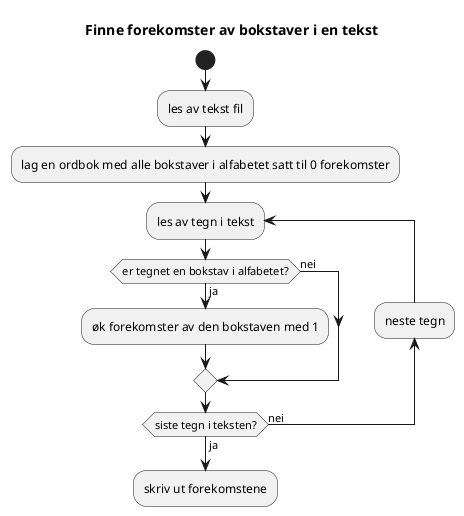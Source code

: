 @startuml
title Finne forekomster av bokstaver i en tekst

start
:les av tekst fil;
:lag en ordbok med alle bokstaver i alfabetet satt til 0 forekomster;

repeat :les av tegn i tekst;
if (er tegnet en bokstav i alfabetet?) then (ja)
	:øk forekomster av den bokstaven med 1;
else (nei)
endif
backward:neste tegn;
repeat while (siste tegn i teksten?) is (nei) not (ja)

:skriv ut forekomstene;

kill
@enduml
